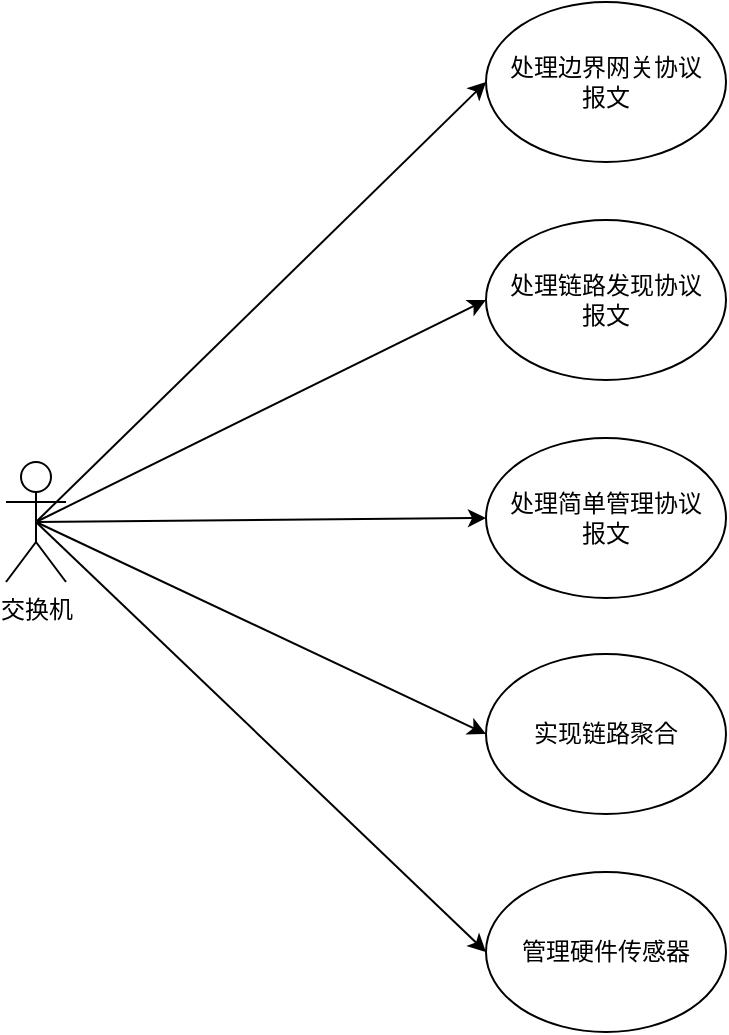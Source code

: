 <mxfile version="20.5.3" type="github">
  <diagram id="p2dfa-mhxRg4EOVGhUkr" name="第 1 页">
    <mxGraphModel dx="1422" dy="762" grid="1" gridSize="10" guides="1" tooltips="1" connect="1" arrows="1" fold="1" page="1" pageScale="1" pageWidth="827" pageHeight="1169" math="0" shadow="0">
      <root>
        <mxCell id="0" />
        <mxCell id="1" parent="0" />
        <mxCell id="DvGsUygygOUJjVL6nZNO-7" style="rounded=0;orthogonalLoop=1;jettySize=auto;html=1;exitX=0.5;exitY=0.5;exitDx=0;exitDy=0;exitPerimeter=0;entryX=0;entryY=0.5;entryDx=0;entryDy=0;" edge="1" parent="1" source="DvGsUygygOUJjVL6nZNO-1" target="DvGsUygygOUJjVL6nZNO-2">
          <mxGeometry relative="1" as="geometry" />
        </mxCell>
        <mxCell id="DvGsUygygOUJjVL6nZNO-8" style="edgeStyle=none;rounded=0;orthogonalLoop=1;jettySize=auto;html=1;exitX=0.5;exitY=0.5;exitDx=0;exitDy=0;exitPerimeter=0;entryX=0;entryY=0.5;entryDx=0;entryDy=0;" edge="1" parent="1" source="DvGsUygygOUJjVL6nZNO-1" target="DvGsUygygOUJjVL6nZNO-3">
          <mxGeometry relative="1" as="geometry" />
        </mxCell>
        <mxCell id="DvGsUygygOUJjVL6nZNO-9" style="edgeStyle=none;rounded=0;orthogonalLoop=1;jettySize=auto;html=1;exitX=0.5;exitY=0.5;exitDx=0;exitDy=0;exitPerimeter=0;entryX=0;entryY=0.5;entryDx=0;entryDy=0;" edge="1" parent="1" source="DvGsUygygOUJjVL6nZNO-1" target="DvGsUygygOUJjVL6nZNO-4">
          <mxGeometry relative="1" as="geometry" />
        </mxCell>
        <mxCell id="DvGsUygygOUJjVL6nZNO-11" style="edgeStyle=none;rounded=0;orthogonalLoop=1;jettySize=auto;html=1;exitX=0.5;exitY=0.5;exitDx=0;exitDy=0;exitPerimeter=0;entryX=0;entryY=0.5;entryDx=0;entryDy=0;" edge="1" parent="1" source="DvGsUygygOUJjVL6nZNO-1" target="DvGsUygygOUJjVL6nZNO-6">
          <mxGeometry relative="1" as="geometry" />
        </mxCell>
        <mxCell id="DvGsUygygOUJjVL6nZNO-13" style="edgeStyle=none;rounded=0;orthogonalLoop=1;jettySize=auto;html=1;exitX=0.5;exitY=0.5;exitDx=0;exitDy=0;exitPerimeter=0;entryX=0;entryY=0.5;entryDx=0;entryDy=0;" edge="1" parent="1" source="DvGsUygygOUJjVL6nZNO-1" target="DvGsUygygOUJjVL6nZNO-12">
          <mxGeometry relative="1" as="geometry" />
        </mxCell>
        <mxCell id="DvGsUygygOUJjVL6nZNO-1" value="交换机" style="shape=umlActor;verticalLabelPosition=bottom;verticalAlign=top;html=1;outlineConnect=0;" vertex="1" parent="1">
          <mxGeometry x="150" y="340" width="30" height="60" as="geometry" />
        </mxCell>
        <mxCell id="DvGsUygygOUJjVL6nZNO-2" value="处理边界网关协议&lt;br&gt;报文" style="ellipse;whiteSpace=wrap;html=1;" vertex="1" parent="1">
          <mxGeometry x="390" y="110" width="120" height="80" as="geometry" />
        </mxCell>
        <mxCell id="DvGsUygygOUJjVL6nZNO-3" value="处理链路发现协议&lt;br&gt;报文" style="ellipse;whiteSpace=wrap;html=1;" vertex="1" parent="1">
          <mxGeometry x="390" y="219" width="120" height="80" as="geometry" />
        </mxCell>
        <mxCell id="DvGsUygygOUJjVL6nZNO-4" value="处理简单管理协议&lt;br&gt;报文" style="ellipse;whiteSpace=wrap;html=1;" vertex="1" parent="1">
          <mxGeometry x="390" y="328" width="120" height="80" as="geometry" />
        </mxCell>
        <mxCell id="DvGsUygygOUJjVL6nZNO-6" value="实现链路聚合" style="ellipse;whiteSpace=wrap;html=1;" vertex="1" parent="1">
          <mxGeometry x="390" y="436" width="120" height="80" as="geometry" />
        </mxCell>
        <mxCell id="DvGsUygygOUJjVL6nZNO-12" value="管理硬件传感器" style="ellipse;whiteSpace=wrap;html=1;" vertex="1" parent="1">
          <mxGeometry x="390" y="545" width="120" height="80" as="geometry" />
        </mxCell>
      </root>
    </mxGraphModel>
  </diagram>
</mxfile>
